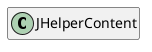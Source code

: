 @startuml
set namespaceSeparator \\
hide members
hide << alias >> circle

class JHelperContent
@enduml
